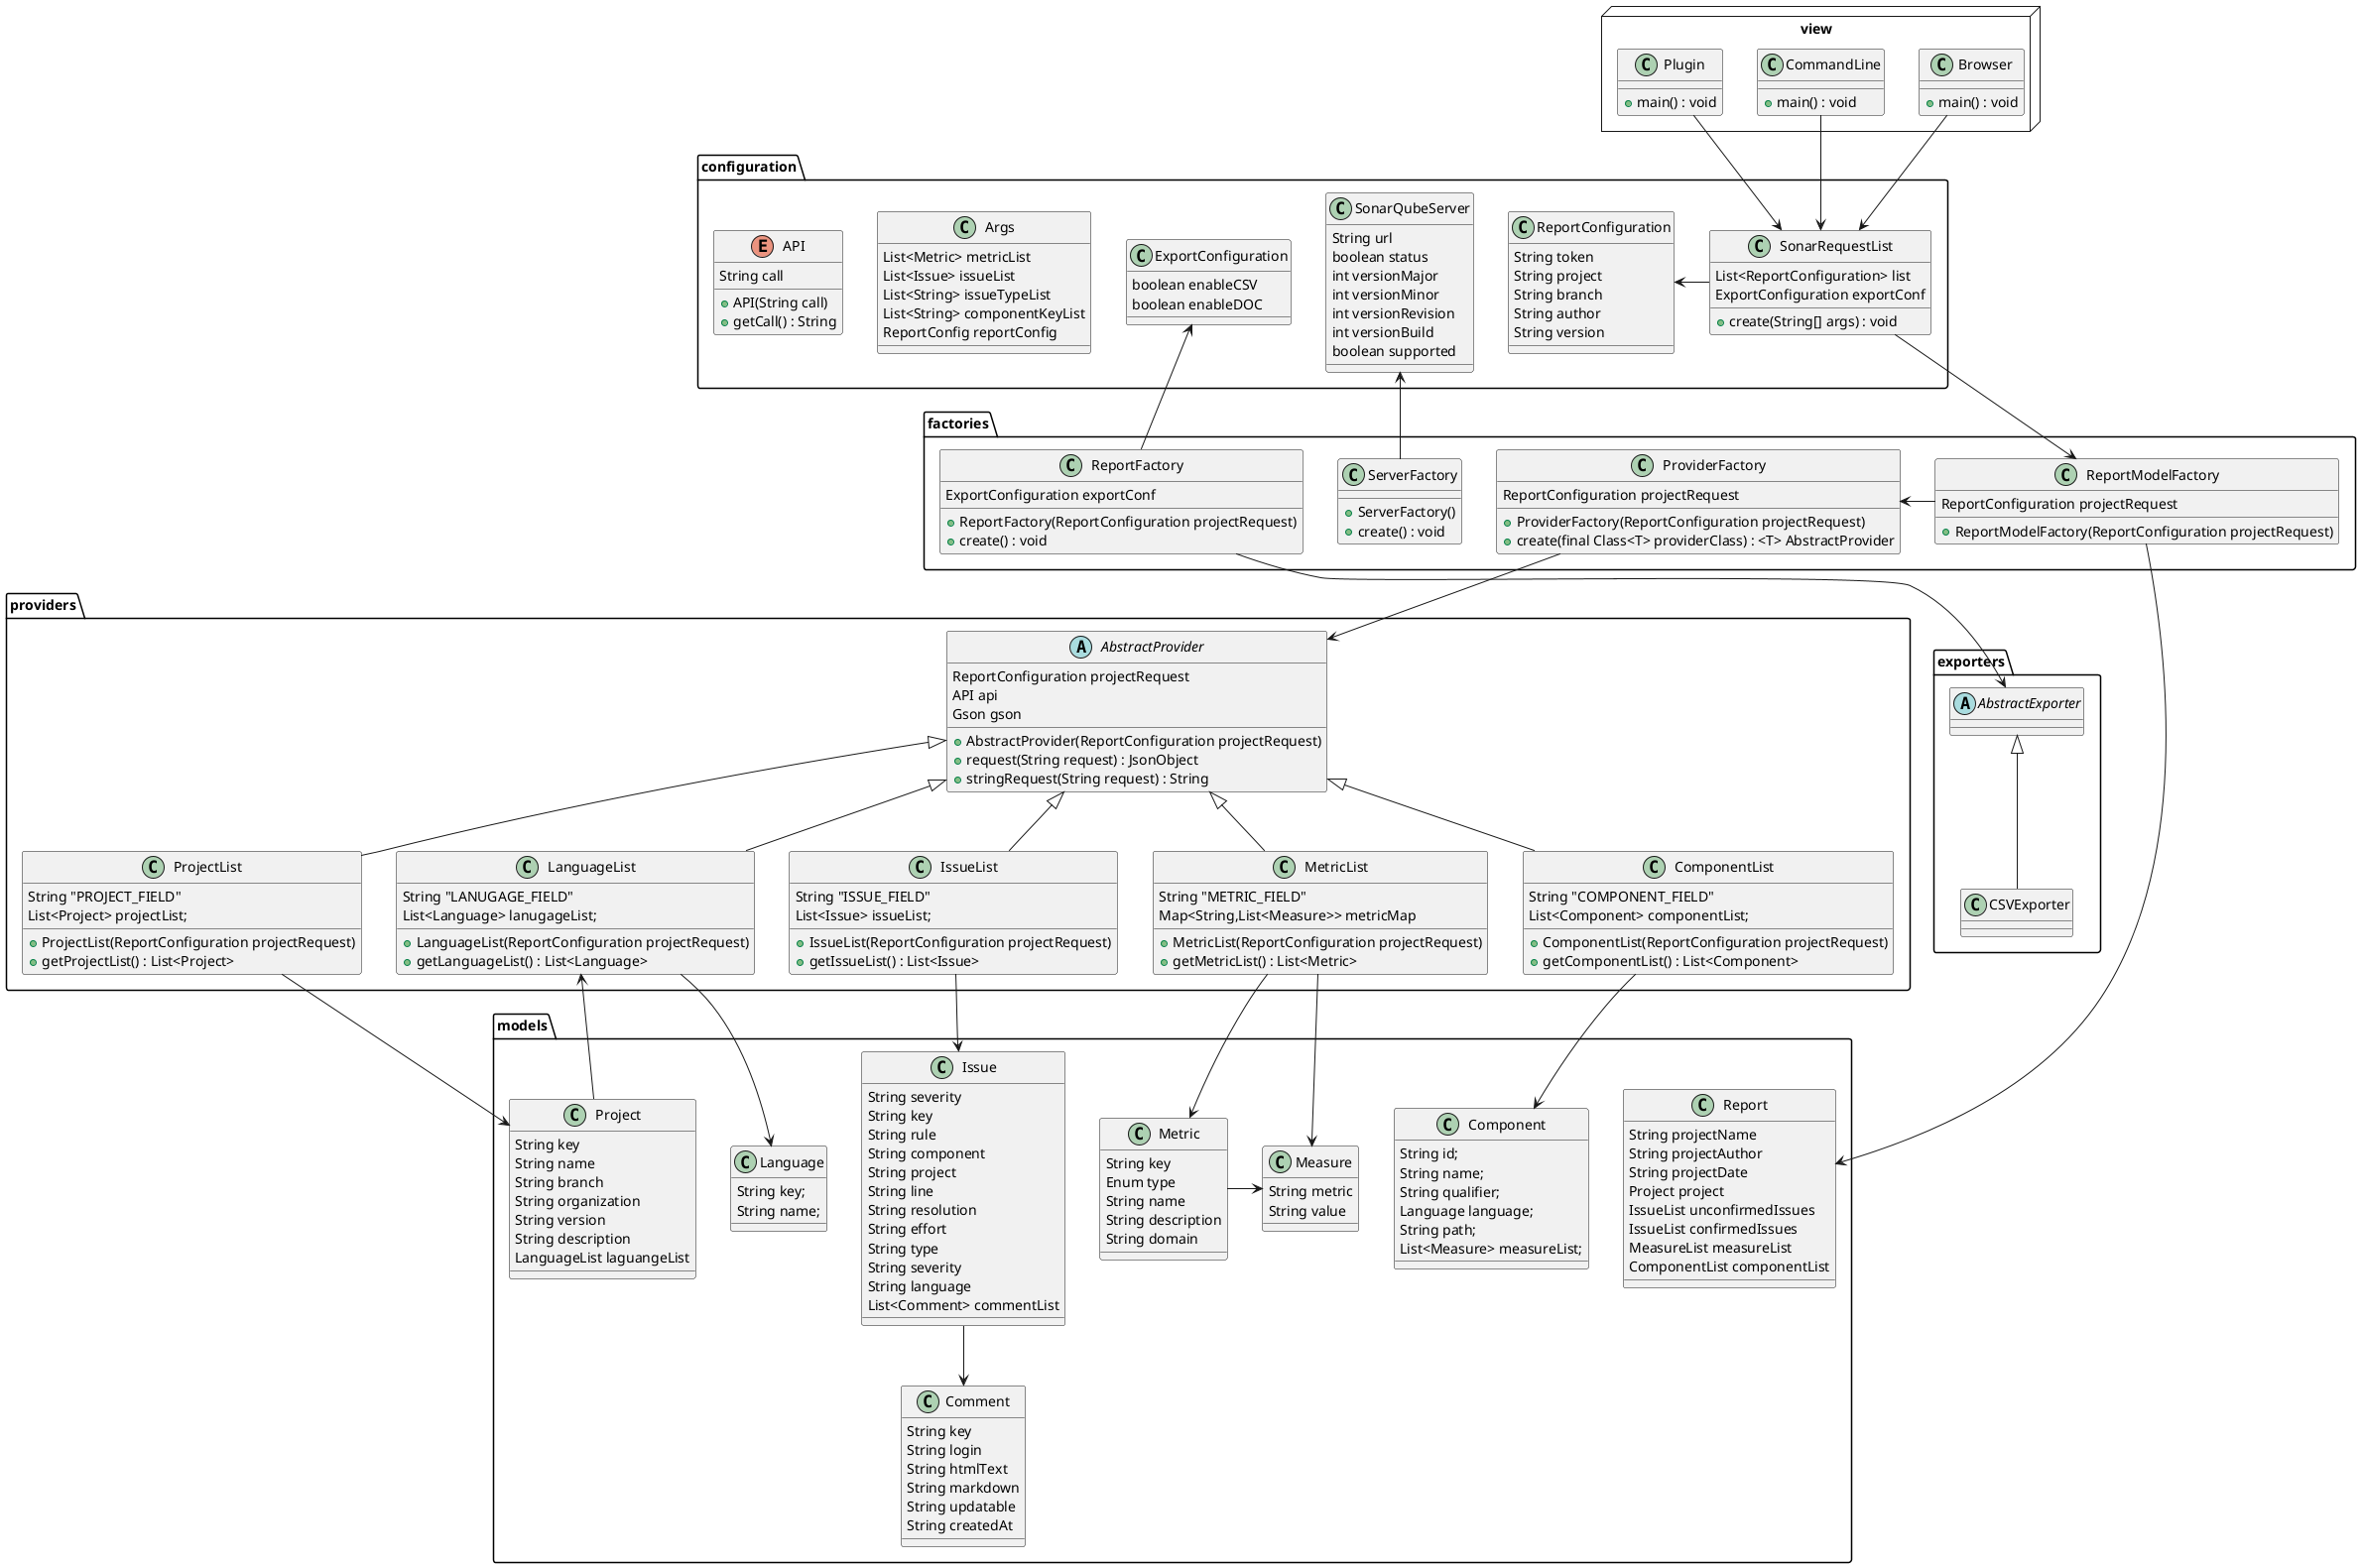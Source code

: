 @startuml components

package providers {

    abstract AbstractProvider {
        ReportConfiguration projectRequest
        API api 
        Gson gson
        +AbstractProvider(ReportConfiguration projectRequest)
        +request(String request) : JsonObject
        +stringRequest(String request) : String
    }

    class ComponentList {
        String "COMPONENT_FIELD"
        List<Component> componentList;
        +ComponentList(ReportConfiguration projectRequest)
        +getComponentList() : List<Component>
    }

    class IssueList {
        String "ISSUE_FIELD" 
        List<Issue> issueList;
        +IssueList(ReportConfiguration projectRequest)
        +getIssueList() : List<Issue>
    }

    class LanguageList {
        String "LANUGAGE_FIELD" 
        List<Language> lanugageList;
        +LanguageList(ReportConfiguration projectRequest)
        +getLanguageList() : List<Language>
    }

    class ProjectList {
        String "PROJECT_FIELD" 
        List<Project> projectList;
        +ProjectList(ReportConfiguration projectRequest)
        +getProjectList() : List<Project>
    }
    
    class MetricList {
        String "METRIC_FIELD" 
        Map<String,List<Measure>> metricMap
        +MetricList(ReportConfiguration projectRequest)
        +getMetricList() : List<Metric>
    }

}

package factories {
    class ProviderFactory {
        ReportConfiguration projectRequest
        +ProviderFactory(ReportConfiguration projectRequest)
        +create(final Class<T> providerClass) : <T> AbstractProvider 
    }

    class ReportFactory {
        ExportConfiguration exportConf
        +ReportFactory(ReportConfiguration projectRequest)
        +create() : void
    }

    class ReportModelFactory {
        ReportConfiguration projectRequest
        +ReportModelFactory(ReportConfiguration projectRequest)
    }

    class ServerFactory {
        +ServerFactory()
        +create() : void
    }
}

package exporters { 
    abstract AbstractExporter {

    }

    class CSVExporter {

    }
}

package models {
    class Comment {
        String key
        String login
        String htmlText
        String markdown
        String updatable
        String createdAt
    }

    class Component {
        String id;
        String name;
        String qualifier;
        Language language;
        String path;
        List<Measure> measureList;
    }


    class Issue {
         String severity
         String key
         String rule
         String component
         String project
         String line
         String resolution
         String effort
         String type
         String severity
         String language
         List<Comment> commentList
    }

    class Language {
        String key;
        String name;
    }

    class Measure {
        String metric
        String value
    }

    class Project {
        String key
        String name
        String branch
        String organization
        String version
        String description
        LanguageList laguangeList
    }

    class Report {
        String projectName
        String projectAuthor
        String projectDate
        Project project
        IssueList unconfirmedIssues
        IssueList confirmedIssues
        MeasureList measureList
        ComponentList componentList
    }

    class Metric {
        String key
        Enum type
        String name
        String description
        String domain

    }
}

package configuration {
    class SonarRequestList {
        List<ReportConfiguration> list
        ExportConfiguration exportConf
        +create(String[] args) : void
    }

    class ReportConfiguration {
        String token
        String project
        String branch
        String author
        String version
    }

    
    class SonarQubeServer {
        String url
        boolean status
        int versionMajor
        int versionMinor
        int versionRevision
        int versionBuild
        boolean supported
    }

    class Args {
        List<Metric> metricList
        List<Issue> issueList
        List<String> issueTypeList
        List<String> componentKeyList
        ReportConfig reportConfig
    }

    class ExportConfiguration {
        boolean enableCSV
        boolean enableDOC
    }

    enum API {
        String call
        +API(String call)
        +getCall() : String
    }
}

package view <<Node>> {
    class Browser {
        +main() : void
    }

    class CommandLine {
        +main() : void
    }

    class Plugin {
        +main() : void
    }
}

IssueList -up-|> AbstractProvider
ComponentList -up-|> AbstractProvider
LanguageList -up-|> AbstractProvider
MetricList -up-|> AbstractProvider
ProjectList -up-|> AbstractProvider
MetricList -[hidden]> ComponentList

ComponentList -down-> Component
IssueList -down-> Issue
LanguageList -down-> Language
ProjectList -down-> Project
Issue -down-> Comment
MetricList -down-> Metric
MetricList -down-> Measure
Metric -> Measure
Project -> LanguageList

ReportModelFactory -> Report
ProviderFactory -down-> AbstractProvider
ReportFactory -down-> AbstractExporter
ServerFactory -up-> SonarQubeServer
ReportModelFactory -> ProviderFactory
ReportFactory -> ExportConfiguration

CSVExporter -up-|> AbstractExporter

CommandLine -down-> SonarRequestList
Browser -down-> SonarRequestList
Plugin -down-> SonarRequestList
SonarRequestList -left-> ReportConfiguration
SonarRequestList -down-> ReportModelFactory

/'
note "Creación de las listas de Modelos" as N1
note "Instacia de Server" as N2
note "MAIN para crear el Report" as N3
note "Crea diferentes exportables" as N4
N1 -up-> ProviderFactory
N2 -down-> ServerFactory
N3 -down-> ReportModelFactory
N4 -down-> ReportFactory  
`/
@enduml